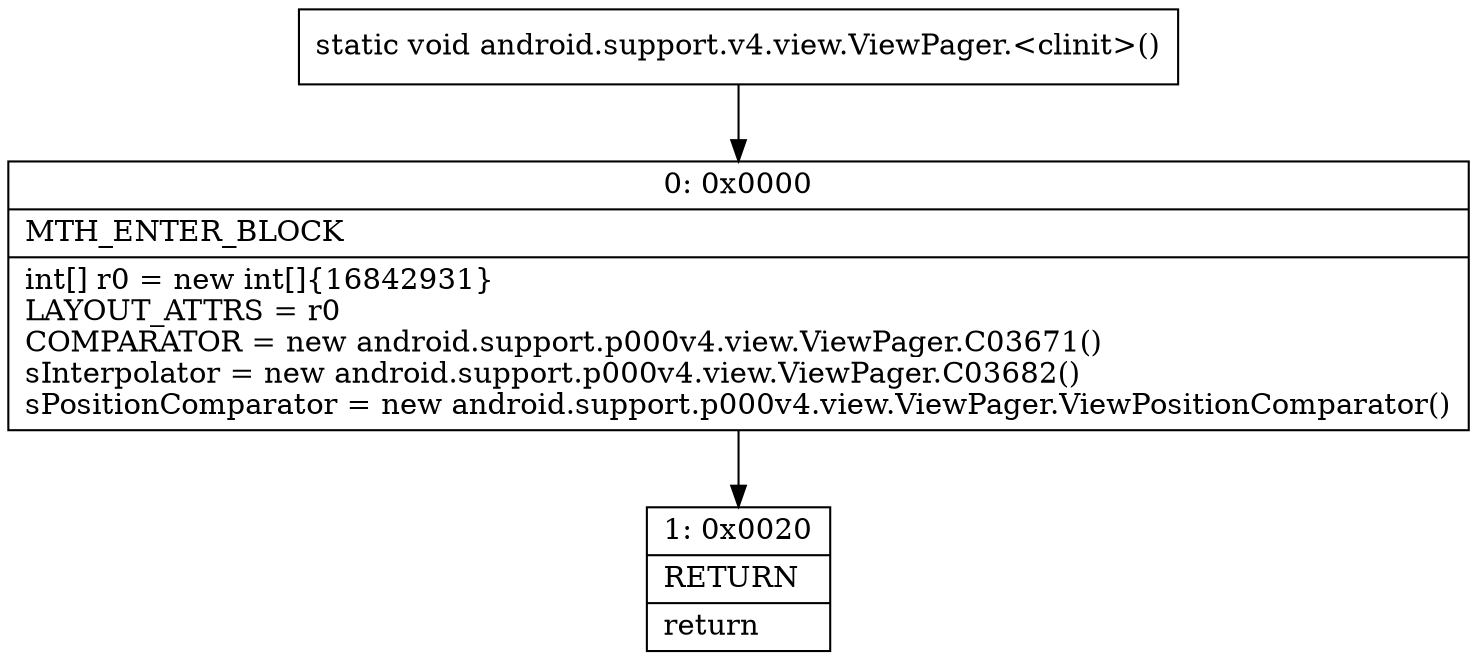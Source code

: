 digraph "CFG forandroid.support.v4.view.ViewPager.\<clinit\>()V" {
Node_0 [shape=record,label="{0\:\ 0x0000|MTH_ENTER_BLOCK\l|int[] r0 = new int[]\{16842931\}\lLAYOUT_ATTRS = r0\lCOMPARATOR = new android.support.p000v4.view.ViewPager.C03671()\lsInterpolator = new android.support.p000v4.view.ViewPager.C03682()\lsPositionComparator = new android.support.p000v4.view.ViewPager.ViewPositionComparator()\l}"];
Node_1 [shape=record,label="{1\:\ 0x0020|RETURN\l|return\l}"];
MethodNode[shape=record,label="{static void android.support.v4.view.ViewPager.\<clinit\>() }"];
MethodNode -> Node_0;
Node_0 -> Node_1;
}

